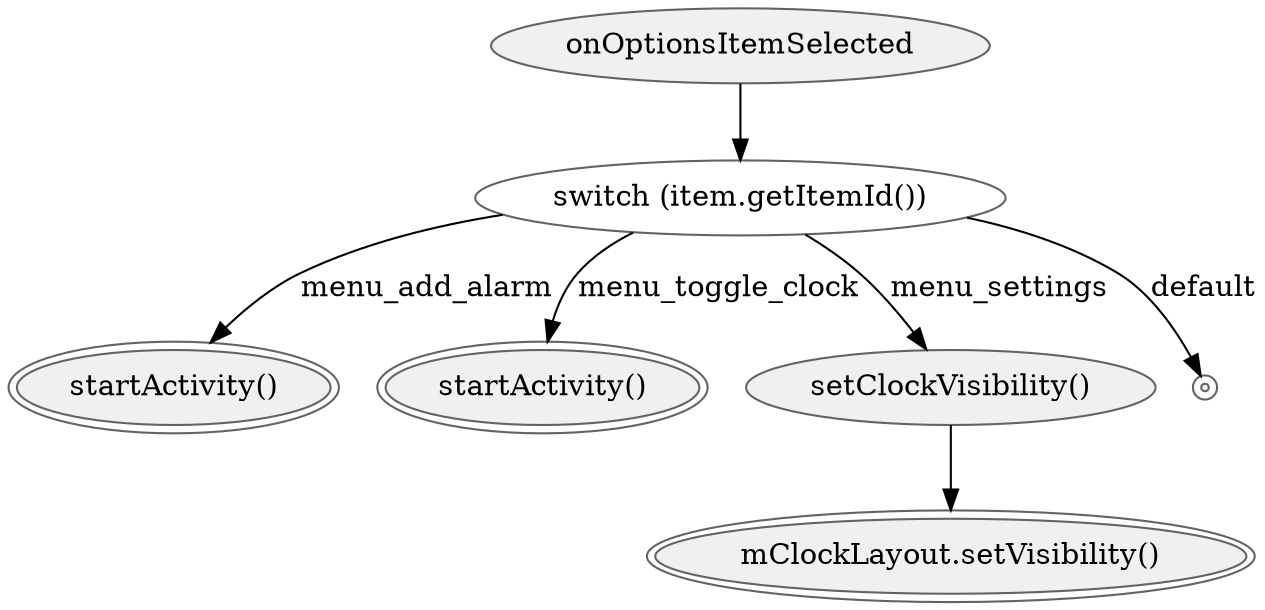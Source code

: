 digraph {
rankdir = TB;
fontname="Helvetica";
node[style="filled,solid", colorscheme=greys3, fillcolor=1, color=3];


onOpts[label="onOptionsItemSelected"];
switch[label="switch (item.getItemId())",style="solid"];
start1[label="startActivity()",peripheries=2];
start2[label="startActivity()",peripheries=2];
setVis1[label="setClockVisibility()"];
setVis2[label="mClockLayout.setVisibility()",peripheries=2];
t1[shape=point,style="solid",peripheries=2];

onOpts -> switch;
switch -> start1[label="menu_add_alarm"];
switch -> start2[label="menu_toggle_clock"];
switch -> setVis1[label="menu_settings"];
switch -> t1[label="default"];
setVis1 -> setVis2;

}